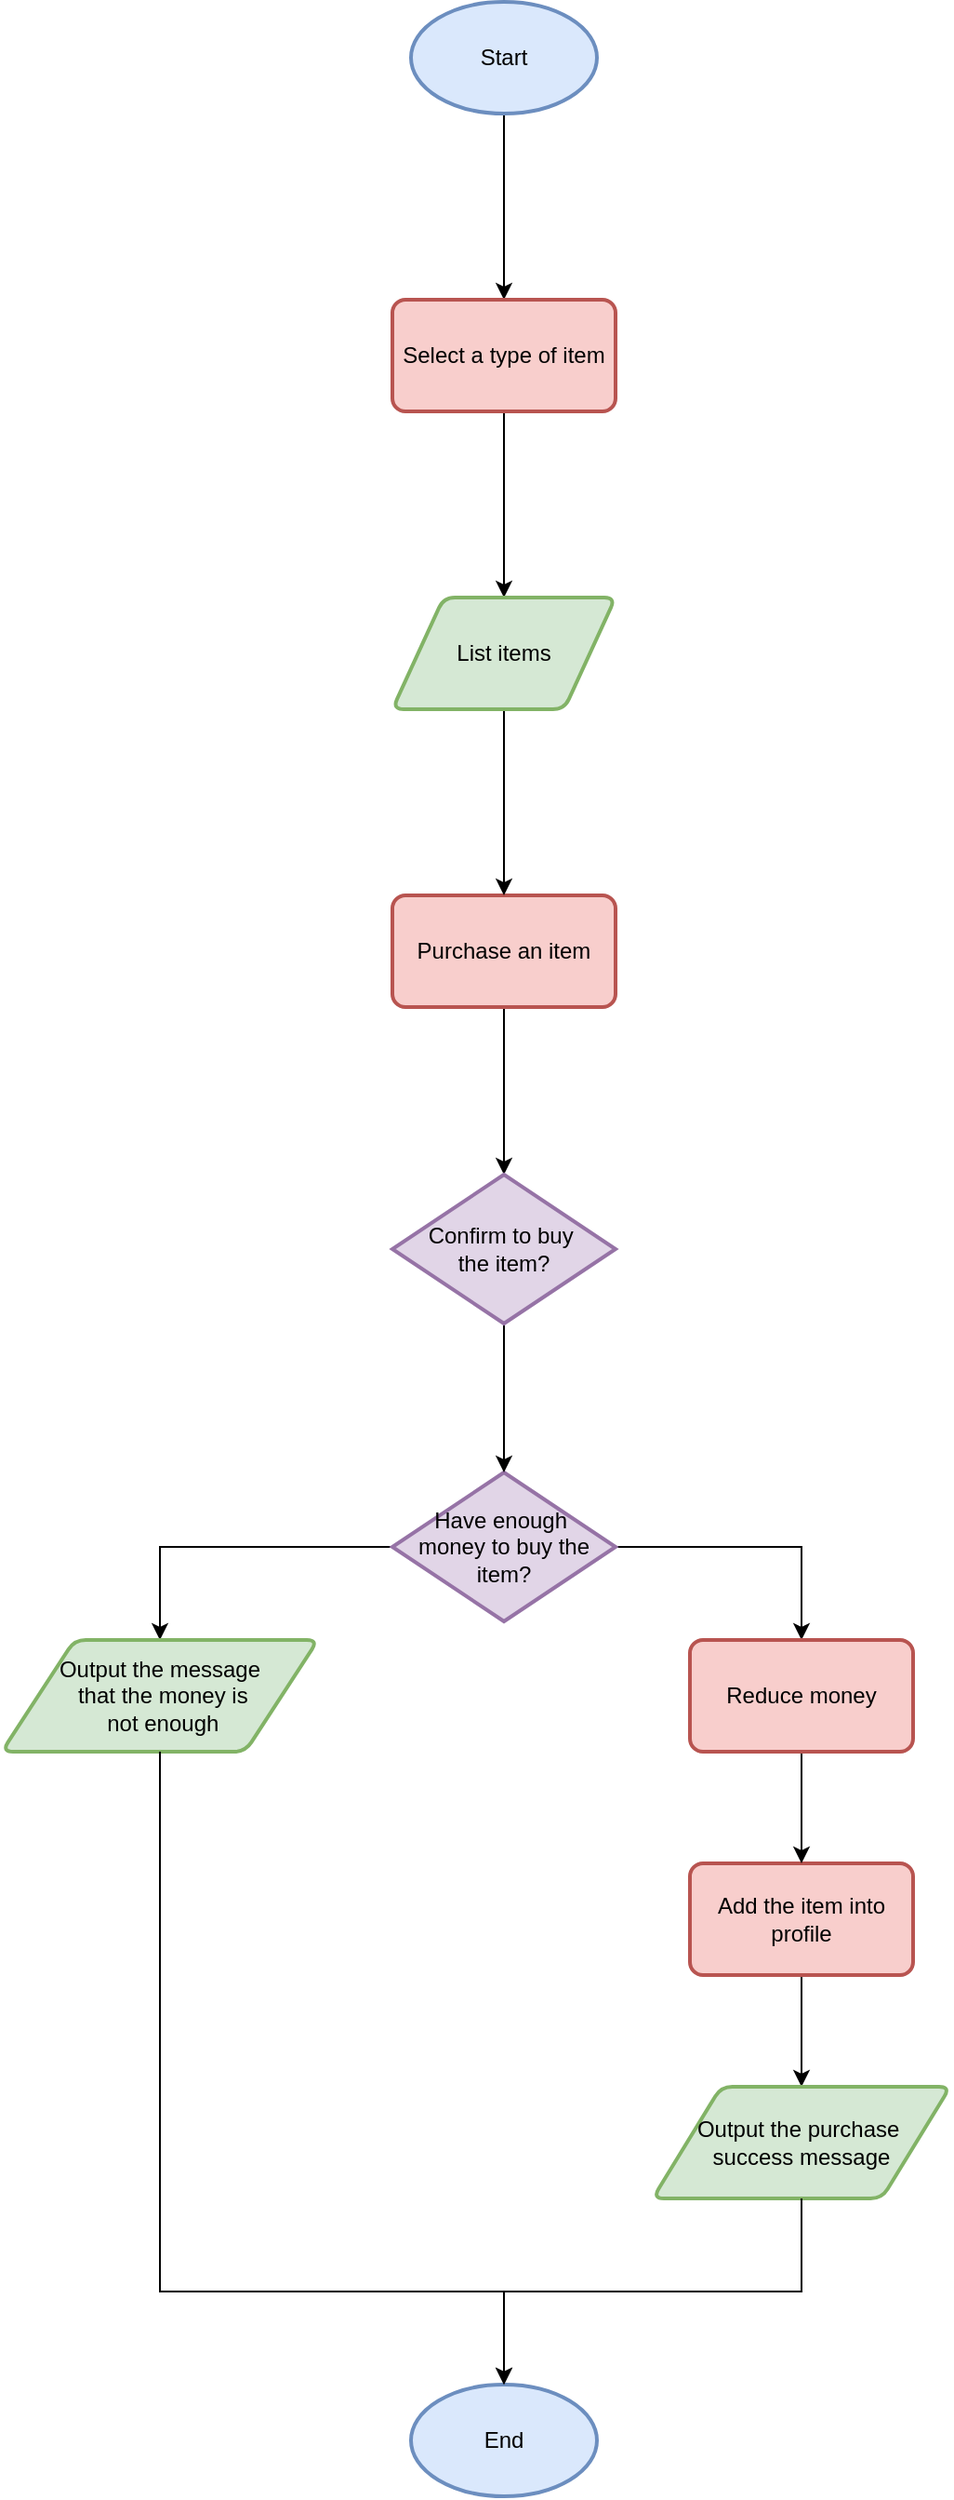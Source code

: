 <mxfile version="26.0.1">
  <diagram name="第 1 页" id="EA-4ABA8h-LSAHxLOsku">
    <mxGraphModel dx="1588" dy="892" grid="1" gridSize="10" guides="1" tooltips="1" connect="1" arrows="1" fold="1" page="0" pageScale="1" pageWidth="827" pageHeight="1169" math="0" shadow="0">
      <root>
        <mxCell id="0" />
        <mxCell id="1" parent="0" />
        <mxCell id="rXJdtnzMvX7g7QMT9Zs_-4" value="" style="edgeStyle=orthogonalEdgeStyle;rounded=0;orthogonalLoop=1;jettySize=auto;html=1;" edge="1" parent="1" source="rXJdtnzMvX7g7QMT9Zs_-1" target="rXJdtnzMvX7g7QMT9Zs_-2">
          <mxGeometry relative="1" as="geometry" />
        </mxCell>
        <mxCell id="rXJdtnzMvX7g7QMT9Zs_-1" value="Start" style="strokeWidth=2;html=1;shape=mxgraph.flowchart.start_1;whiteSpace=wrap;fillColor=#dae8fc;strokeColor=#6c8ebf;" vertex="1" parent="1">
          <mxGeometry x="370" y="210" width="100" height="60" as="geometry" />
        </mxCell>
        <mxCell id="rXJdtnzMvX7g7QMT9Zs_-6" value="" style="edgeStyle=orthogonalEdgeStyle;rounded=0;orthogonalLoop=1;jettySize=auto;html=1;" edge="1" parent="1" source="rXJdtnzMvX7g7QMT9Zs_-2" target="rXJdtnzMvX7g7QMT9Zs_-5">
          <mxGeometry relative="1" as="geometry" />
        </mxCell>
        <mxCell id="rXJdtnzMvX7g7QMT9Zs_-2" value="Select a type of item" style="rounded=1;whiteSpace=wrap;html=1;absoluteArcSize=1;arcSize=14;strokeWidth=2;fillColor=#f8cecc;strokeColor=#b85450;" vertex="1" parent="1">
          <mxGeometry x="360" y="370" width="120" height="60" as="geometry" />
        </mxCell>
        <mxCell id="rXJdtnzMvX7g7QMT9Zs_-22" value="" style="edgeStyle=orthogonalEdgeStyle;rounded=0;orthogonalLoop=1;jettySize=auto;html=1;" edge="1" parent="1" source="rXJdtnzMvX7g7QMT9Zs_-3" target="rXJdtnzMvX7g7QMT9Zs_-21">
          <mxGeometry relative="1" as="geometry" />
        </mxCell>
        <mxCell id="rXJdtnzMvX7g7QMT9Zs_-3" value="Purchase an item" style="rounded=1;whiteSpace=wrap;html=1;absoluteArcSize=1;arcSize=14;strokeWidth=2;fillColor=#f8cecc;strokeColor=#b85450;" vertex="1" parent="1">
          <mxGeometry x="360" y="690" width="120" height="60" as="geometry" />
        </mxCell>
        <mxCell id="rXJdtnzMvX7g7QMT9Zs_-7" value="" style="edgeStyle=orthogonalEdgeStyle;rounded=0;orthogonalLoop=1;jettySize=auto;html=1;" edge="1" parent="1" source="rXJdtnzMvX7g7QMT9Zs_-5" target="rXJdtnzMvX7g7QMT9Zs_-3">
          <mxGeometry relative="1" as="geometry" />
        </mxCell>
        <mxCell id="rXJdtnzMvX7g7QMT9Zs_-5" value="List items" style="shape=parallelogram;html=1;strokeWidth=2;perimeter=parallelogramPerimeter;whiteSpace=wrap;rounded=1;arcSize=12;size=0.23;fillColor=#d5e8d4;strokeColor=#82b366;" vertex="1" parent="1">
          <mxGeometry x="360" y="530" width="120" height="60" as="geometry" />
        </mxCell>
        <mxCell id="rXJdtnzMvX7g7QMT9Zs_-26" style="edgeStyle=orthogonalEdgeStyle;rounded=0;orthogonalLoop=1;jettySize=auto;html=1;entryX=0.5;entryY=0;entryDx=0;entryDy=0;" edge="1" parent="1" source="rXJdtnzMvX7g7QMT9Zs_-8" target="rXJdtnzMvX7g7QMT9Zs_-25">
          <mxGeometry relative="1" as="geometry" />
        </mxCell>
        <mxCell id="rXJdtnzMvX7g7QMT9Zs_-27" style="edgeStyle=orthogonalEdgeStyle;rounded=0;orthogonalLoop=1;jettySize=auto;html=1;entryX=0.5;entryY=0;entryDx=0;entryDy=0;" edge="1" parent="1" source="rXJdtnzMvX7g7QMT9Zs_-8" target="rXJdtnzMvX7g7QMT9Zs_-14">
          <mxGeometry relative="1" as="geometry" />
        </mxCell>
        <mxCell id="rXJdtnzMvX7g7QMT9Zs_-8" value="Have enough&amp;nbsp;&lt;div&gt;money&amp;nbsp;&lt;span style=&quot;background-color: transparent; color: light-dark(rgb(0, 0, 0), rgb(255, 255, 255));&quot;&gt;to buy the item?&lt;/span&gt;&lt;/div&gt;" style="strokeWidth=2;html=1;shape=mxgraph.flowchart.decision;whiteSpace=wrap;fillColor=#e1d5e7;strokeColor=#9673a6;" vertex="1" parent="1">
          <mxGeometry x="360" y="1000" width="120" height="80" as="geometry" />
        </mxCell>
        <mxCell id="rXJdtnzMvX7g7QMT9Zs_-18" value="" style="edgeStyle=orthogonalEdgeStyle;rounded=0;orthogonalLoop=1;jettySize=auto;html=1;" edge="1" parent="1" source="rXJdtnzMvX7g7QMT9Zs_-11" target="rXJdtnzMvX7g7QMT9Zs_-17">
          <mxGeometry relative="1" as="geometry" />
        </mxCell>
        <mxCell id="rXJdtnzMvX7g7QMT9Zs_-11" value="Add the item into profile" style="rounded=1;whiteSpace=wrap;html=1;absoluteArcSize=1;arcSize=14;strokeWidth=2;fillColor=#f8cecc;strokeColor=#b85450;" vertex="1" parent="1">
          <mxGeometry x="520" y="1210" width="120" height="60" as="geometry" />
        </mxCell>
        <mxCell id="rXJdtnzMvX7g7QMT9Zs_-16" value="" style="edgeStyle=orthogonalEdgeStyle;rounded=0;orthogonalLoop=1;jettySize=auto;html=1;" edge="1" parent="1" source="rXJdtnzMvX7g7QMT9Zs_-14" target="rXJdtnzMvX7g7QMT9Zs_-11">
          <mxGeometry relative="1" as="geometry" />
        </mxCell>
        <mxCell id="rXJdtnzMvX7g7QMT9Zs_-14" value="Reduce money" style="rounded=1;whiteSpace=wrap;html=1;absoluteArcSize=1;arcSize=14;strokeWidth=2;fillColor=#f8cecc;strokeColor=#b85450;" vertex="1" parent="1">
          <mxGeometry x="520" y="1090" width="120" height="60" as="geometry" />
        </mxCell>
        <mxCell id="rXJdtnzMvX7g7QMT9Zs_-17" value="Output the purchase&amp;nbsp;&lt;div&gt;success message&lt;/div&gt;" style="shape=parallelogram;html=1;strokeWidth=2;perimeter=parallelogramPerimeter;whiteSpace=wrap;rounded=1;arcSize=12;size=0.23;fillColor=#d5e8d4;strokeColor=#82b366;" vertex="1" parent="1">
          <mxGeometry x="500" y="1330" width="160" height="60" as="geometry" />
        </mxCell>
        <mxCell id="rXJdtnzMvX7g7QMT9Zs_-23" value="" style="edgeStyle=orthogonalEdgeStyle;rounded=0;orthogonalLoop=1;jettySize=auto;html=1;" edge="1" parent="1" source="rXJdtnzMvX7g7QMT9Zs_-21" target="rXJdtnzMvX7g7QMT9Zs_-8">
          <mxGeometry relative="1" as="geometry" />
        </mxCell>
        <mxCell id="rXJdtnzMvX7g7QMT9Zs_-21" value="Confirm to buy&amp;nbsp;&lt;div&gt;the item?&lt;/div&gt;" style="strokeWidth=2;html=1;shape=mxgraph.flowchart.decision;whiteSpace=wrap;fillColor=#e1d5e7;strokeColor=#9673a6;" vertex="1" parent="1">
          <mxGeometry x="360" y="840" width="120" height="80" as="geometry" />
        </mxCell>
        <mxCell id="rXJdtnzMvX7g7QMT9Zs_-25" value="Output the message&lt;div&gt;&amp;nbsp;that&amp;nbsp;&lt;span style=&quot;background-color: transparent; color: light-dark(rgb(0, 0, 0), rgb(255, 255, 255));&quot;&gt;the money is&lt;/span&gt;&lt;/div&gt;&lt;div&gt;&lt;span style=&quot;background-color: transparent; color: light-dark(rgb(0, 0, 0), rgb(255, 255, 255));&quot;&gt;&amp;nbsp;not enough&lt;/span&gt;&lt;/div&gt;" style="shape=parallelogram;html=1;strokeWidth=2;perimeter=parallelogramPerimeter;whiteSpace=wrap;rounded=1;arcSize=12;size=0.23;fillColor=#d5e8d4;strokeColor=#82b366;" vertex="1" parent="1">
          <mxGeometry x="150" y="1090" width="170" height="60" as="geometry" />
        </mxCell>
        <mxCell id="rXJdtnzMvX7g7QMT9Zs_-28" value="End" style="strokeWidth=2;html=1;shape=mxgraph.flowchart.start_1;whiteSpace=wrap;fillColor=#dae8fc;strokeColor=#6c8ebf;" vertex="1" parent="1">
          <mxGeometry x="370" y="1490" width="100" height="60" as="geometry" />
        </mxCell>
        <mxCell id="rXJdtnzMvX7g7QMT9Zs_-29" style="edgeStyle=orthogonalEdgeStyle;rounded=0;orthogonalLoop=1;jettySize=auto;html=1;entryX=0.5;entryY=0;entryDx=0;entryDy=0;entryPerimeter=0;" edge="1" parent="1" source="rXJdtnzMvX7g7QMT9Zs_-25" target="rXJdtnzMvX7g7QMT9Zs_-28">
          <mxGeometry relative="1" as="geometry">
            <Array as="points">
              <mxPoint x="235" y="1440" />
              <mxPoint x="420" y="1440" />
            </Array>
          </mxGeometry>
        </mxCell>
        <mxCell id="rXJdtnzMvX7g7QMT9Zs_-30" style="edgeStyle=orthogonalEdgeStyle;rounded=0;orthogonalLoop=1;jettySize=auto;html=1;entryX=0.5;entryY=0;entryDx=0;entryDy=0;entryPerimeter=0;" edge="1" parent="1" source="rXJdtnzMvX7g7QMT9Zs_-17" target="rXJdtnzMvX7g7QMT9Zs_-28">
          <mxGeometry relative="1" as="geometry">
            <Array as="points">
              <mxPoint x="580" y="1440" />
              <mxPoint x="420" y="1440" />
            </Array>
          </mxGeometry>
        </mxCell>
      </root>
    </mxGraphModel>
  </diagram>
</mxfile>

